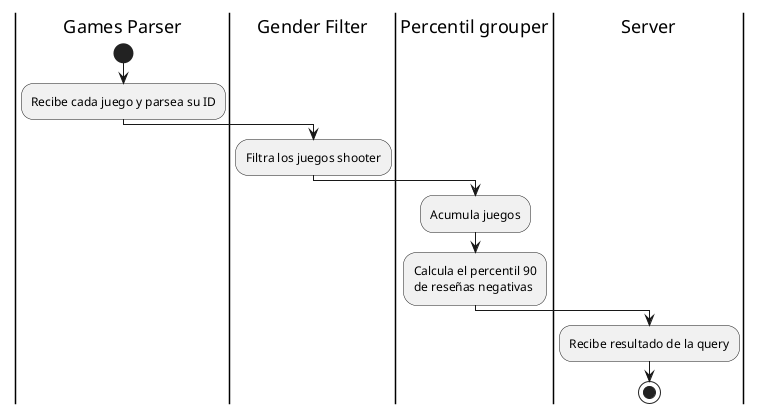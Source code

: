 @startuml
   |Games Parser|
start
   :Recibe cada juego y parsea su ID;
   |Gender Filter|
   :Filtra los juegos shooter;
   |Percentil grouper|
   :Acumula juegos;
:Calcula el percentil 90\nde reseñas negativas;
   |Server|
   :Recibe resultado de la query;
stop
@enduml